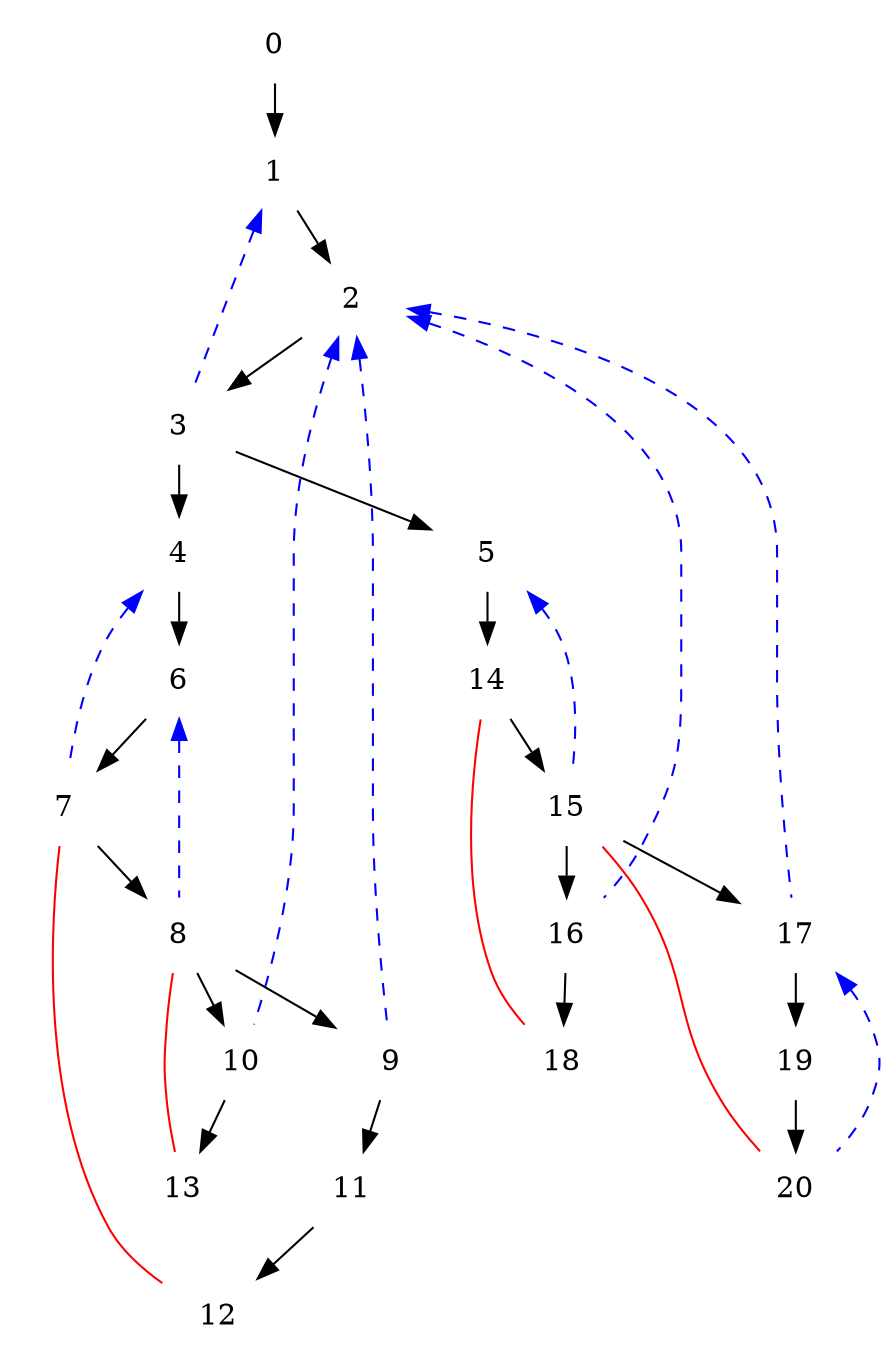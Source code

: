 digraph {
	ranksep = 0.35;
	node [shape=plaintext];
	0 [texlbl="\underline{0. {\LARGE \color{green} $\neg ((p \wedge q)\vee(\neg p \wedge r))\rightarrow((\neg))$}}"]; 
	1 [texlbl="\underline{1. {\LARGE \color{green} $((p \wedge q) \vee (\neg p \wedge r)) \wedge (\neg )$}}"];
	2 [texlbl="\underline{2. {\LARGE \color{green} $(p \wedge q) \vee (\neg p \wedge r))$}}"];
	3 [texlbl="\underline{3. {\LARGE \color{green} $\neg ((\neg p \vee q) \wedge (p \vee r))$}}"];
	4 [texlbl="\underline{4. {\LARGE \color{green} $\neg (\neg p \vee q)$}}"];
	5 [texlbl="\underline{5. {\LARGE \color{green} $\neg (p \vee r)$}}"];
	6 [texlbl="\underline{6. {\LARGE \color{green} $\neg \neg p$}}"];
	7 [texlbl="\underline{7. {\LARGE \color{green} $\neg q$}}"];
	8 [texlbl="\underline{8. {\LARGE \color{green} $p$}}"];
	9 [texlbl="\underline{9. {\LARGE \color{green} $p \wedge q$}}"];
	10 [texlbl="\underline{10. {\LARGE \color{green} $\neg p \wedge r$}}"];
	11 [texlbl="\underline{11. {\LARGE \color{green} $p$}}"];
	12 [texlbl="12. {\LARGE $\displaystyle{\frac{\color{green}{q}} \color{red}{\times}}} $}"];
	13 [texlbl="13. {\LARGE $\displaystyle{\frac{\color{green}{\neg p}} {\color{red}{\times}}} $}"];
	14 [texlbl="\underline{14. {\LARGE \color{green} $\neg p$}}"];
	15 [texlbl="\underline{15. {\LARGE \color{green} $\neg r$}}"];
	16 [texlbl="\underline{16. {\LARGE \color{green} $p \wedge q$}}"];
	17 [texlbl="\underline{17. {\LARGE \color{green} $\neg p \wedge r$}}"];
	18 [texlbl="18. {\LARGE $\displaystyle{\frac{\color{green}{p}} {\color{red}{\times}}} $}"];
	19 [texlbl="\underline{19. {\LARGE \color{green} $\neg p$}}"];
	20 [texlbl="20. {\LARGE $\displaystyle{\frac{\color{green}{r}} {\color{red}{\times}}} $}"];
	subgraph dir {
		0->1;
		1->2;
		2->3;
		3->4;
		3->5;
		4->6;
		6->7;
		7->8;
		8->9;
		8->10;
		10->13;
		9->11;
		11->12;
		5->14;
		14->15;
		15->16;
		15->17;
		16->18;
		17->19;
		19->20;
	}
	subgraph ancestor
	{
	edge [dir=back, color=blue, style=dashed]
		1->3;
		2->9;
		2->10;
		2->16;
		2->17->20;
		4->7;
		6->8;
		5->15;
	}
	subgraph undir
	{
	edge [dir=none, color=red]
		7->12;
		8->13;
		14->18;
		15->20;
	}
}